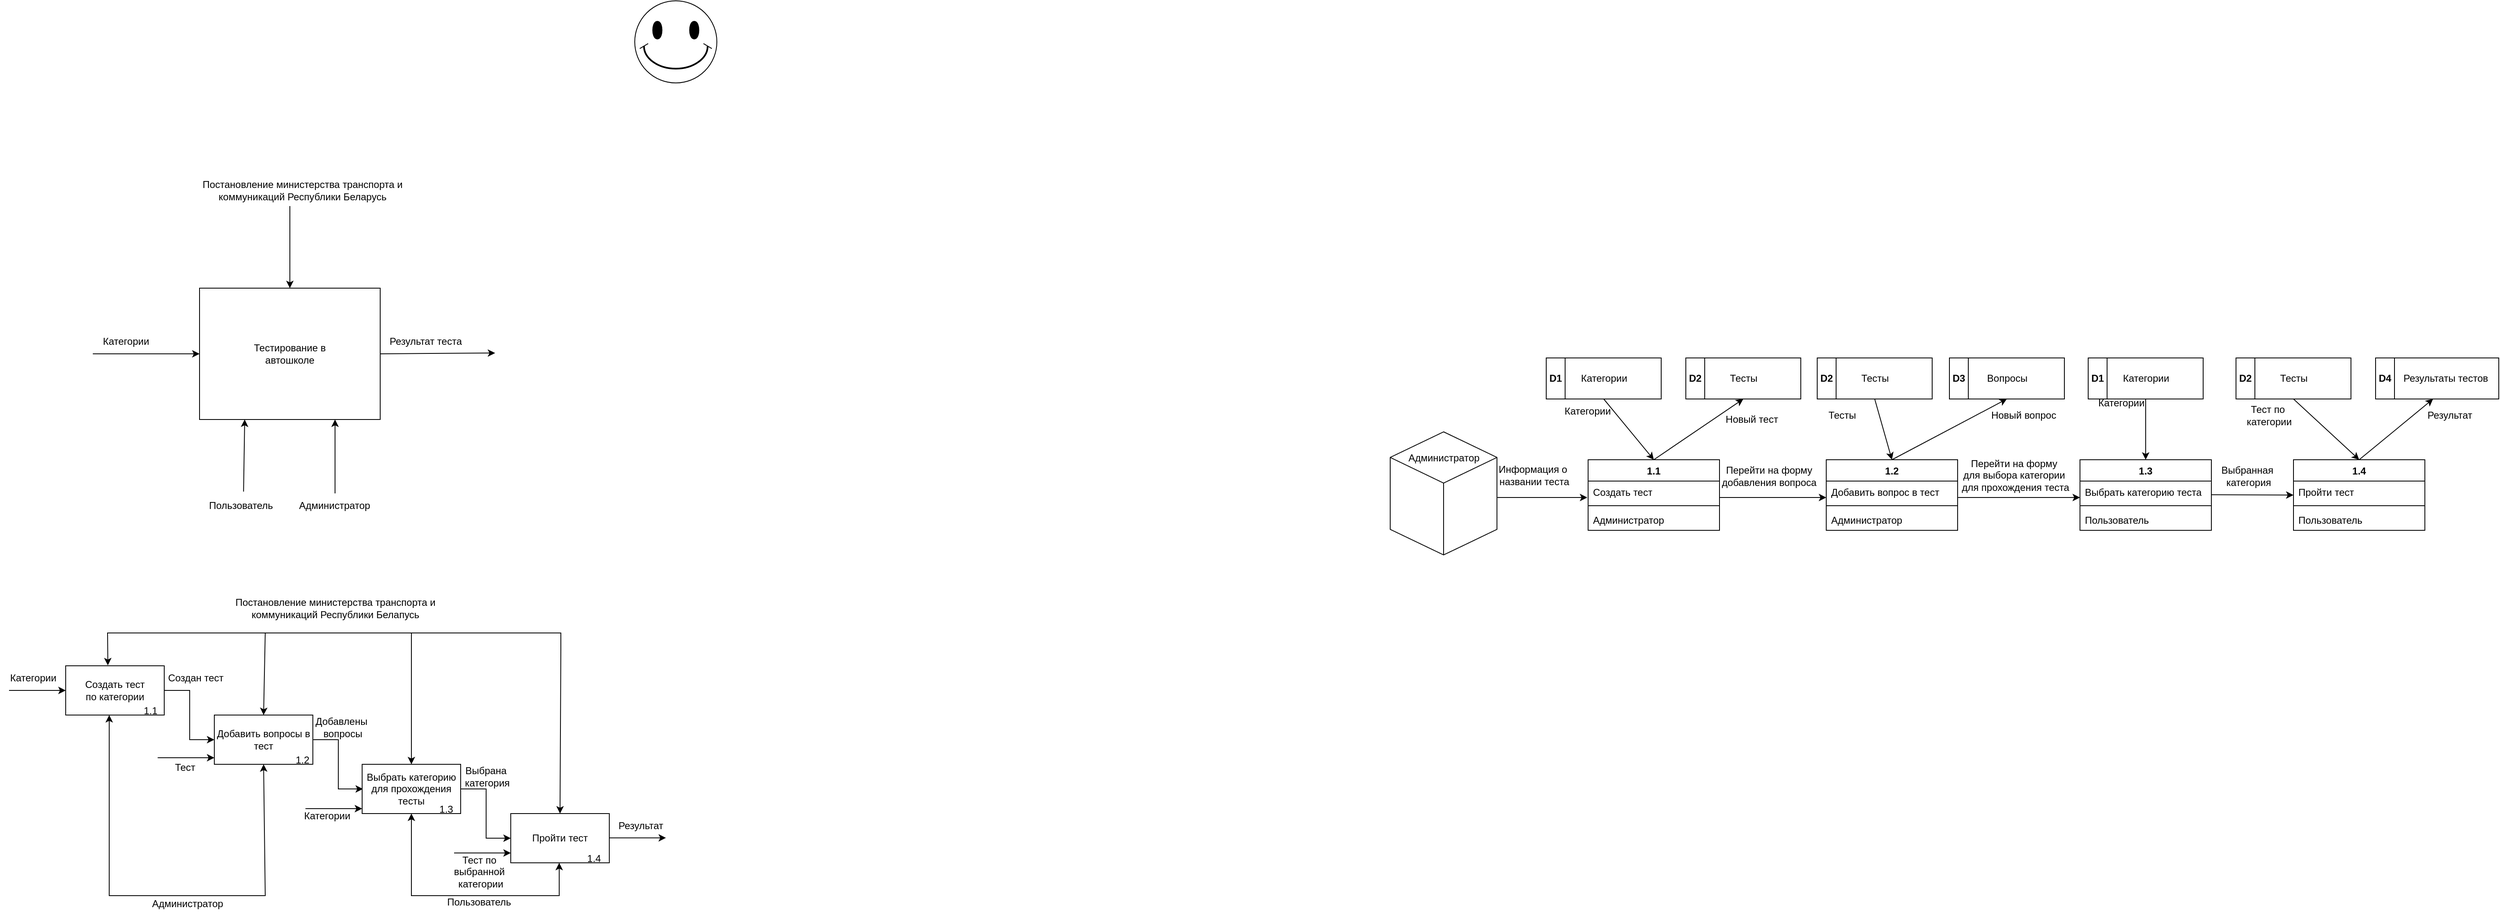 <mxfile version="24.2.5" type="device">
  <diagram name="Страница 1" id="pAQKBAC_LHhq4Mj_fTdl">
    <mxGraphModel dx="1386" dy="793" grid="0" gridSize="10" guides="1" tooltips="1" connect="1" arrows="1" fold="1" page="1" pageScale="1" pageWidth="1654" pageHeight="2336" background="none" math="0" shadow="0">
      <root>
        <mxCell id="0" />
        <mxCell id="1" parent="0" />
        <mxCell id="KasnEP_K7CJWhfXOWEMs-1" value="Тестирование в&lt;br&gt;автошколе" style="rounded=0;whiteSpace=wrap;html=1;" parent="1" vertex="1">
          <mxGeometry x="250" y="380" width="220" height="160" as="geometry" />
        </mxCell>
        <mxCell id="KasnEP_K7CJWhfXOWEMs-2" value="" style="endArrow=classic;html=1;rounded=0;entryX=0;entryY=0.5;entryDx=0;entryDy=0;" parent="1" target="KasnEP_K7CJWhfXOWEMs-1" edge="1">
          <mxGeometry width="50" height="50" relative="1" as="geometry">
            <mxPoint x="120" y="460" as="sourcePoint" />
            <mxPoint x="250" y="460.0" as="targetPoint" />
          </mxGeometry>
        </mxCell>
        <mxCell id="KasnEP_K7CJWhfXOWEMs-3" value="Категории" style="text;html=1;align=center;verticalAlign=middle;resizable=0;points=[];autosize=1;strokeColor=none;fillColor=none;" parent="1" vertex="1">
          <mxGeometry x="120" y="430" width="80" height="30" as="geometry" />
        </mxCell>
        <mxCell id="KasnEP_K7CJWhfXOWEMs-4" value="" style="endArrow=classic;html=1;rounded=0;entryX=0.25;entryY=1;entryDx=0;entryDy=0;exitX=0.536;exitY=-0.073;exitDx=0;exitDy=0;exitPerimeter=0;" parent="1" source="KasnEP_K7CJWhfXOWEMs-5" target="KasnEP_K7CJWhfXOWEMs-1" edge="1">
          <mxGeometry width="50" height="50" relative="1" as="geometry">
            <mxPoint x="300" y="630" as="sourcePoint" />
            <mxPoint x="290" y="550" as="targetPoint" />
          </mxGeometry>
        </mxCell>
        <mxCell id="KasnEP_K7CJWhfXOWEMs-5" value="Пользователь" style="text;html=1;align=center;verticalAlign=middle;resizable=0;points=[];autosize=1;strokeColor=none;fillColor=none;" parent="1" vertex="1">
          <mxGeometry x="250" y="630" width="100" height="30" as="geometry" />
        </mxCell>
        <mxCell id="j-Frhi-E09a5lXZqFMOe-1" value="" style="endArrow=classic;html=1;rounded=0;entryX=0.75;entryY=1;entryDx=0;entryDy=0;" parent="1" target="KasnEP_K7CJWhfXOWEMs-1" edge="1">
          <mxGeometry width="50" height="50" relative="1" as="geometry">
            <mxPoint x="415" y="630" as="sourcePoint" />
            <mxPoint x="400" y="540" as="targetPoint" />
          </mxGeometry>
        </mxCell>
        <mxCell id="j-Frhi-E09a5lXZqFMOe-2" value="Администратор" style="text;html=1;align=center;verticalAlign=middle;resizable=0;points=[];autosize=1;strokeColor=none;fillColor=none;" parent="1" vertex="1">
          <mxGeometry x="359" y="630" width="110" height="30" as="geometry" />
        </mxCell>
        <mxCell id="j-Frhi-E09a5lXZqFMOe-3" value="" style="endArrow=classic;html=1;rounded=0;entryX=0.5;entryY=0;entryDx=0;entryDy=0;" parent="1" target="KasnEP_K7CJWhfXOWEMs-1" edge="1">
          <mxGeometry width="50" height="50" relative="1" as="geometry">
            <mxPoint x="360" y="280" as="sourcePoint" />
            <mxPoint x="351" y="200" as="targetPoint" />
          </mxGeometry>
        </mxCell>
        <mxCell id="j-Frhi-E09a5lXZqFMOe-4" value="Постановление министерства транспорта и&lt;div&gt;коммуникаций Республики Беларусь&lt;/div&gt;" style="text;html=1;align=center;verticalAlign=middle;resizable=0;points=[];autosize=1;strokeColor=none;fillColor=none;" parent="1" vertex="1">
          <mxGeometry x="244" y="240" width="262" height="41" as="geometry" />
        </mxCell>
        <mxCell id="j-Frhi-E09a5lXZqFMOe-5" value="" style="endArrow=classic;html=1;rounded=0;exitX=1;exitY=0.5;exitDx=0;exitDy=0;" parent="1" source="KasnEP_K7CJWhfXOWEMs-1" edge="1">
          <mxGeometry width="50" height="50" relative="1" as="geometry">
            <mxPoint x="480" y="459.17" as="sourcePoint" />
            <mxPoint x="610" y="459" as="targetPoint" />
          </mxGeometry>
        </mxCell>
        <mxCell id="j-Frhi-E09a5lXZqFMOe-6" value="Результат теста" style="text;html=1;align=center;verticalAlign=middle;resizable=0;points=[];autosize=1;strokeColor=none;fillColor=none;" parent="1" vertex="1">
          <mxGeometry x="470" y="430" width="110" height="30" as="geometry" />
        </mxCell>
        <mxCell id="j-Frhi-E09a5lXZqFMOe-9" value="Создать тест&lt;br&gt;по категории" style="whiteSpace=wrap;html=1;" parent="1" vertex="1">
          <mxGeometry x="87" y="840" width="120" height="60" as="geometry" />
        </mxCell>
        <mxCell id="j-Frhi-E09a5lXZqFMOe-10" value="" style="endArrow=classic;html=1;rounded=0;entryX=0;entryY=0.5;entryDx=0;entryDy=0;" parent="1" target="j-Frhi-E09a5lXZqFMOe-9" edge="1">
          <mxGeometry width="50" height="50" relative="1" as="geometry">
            <mxPoint x="18" y="870" as="sourcePoint" />
            <mxPoint x="18" y="860" as="targetPoint" />
          </mxGeometry>
        </mxCell>
        <mxCell id="j-Frhi-E09a5lXZqFMOe-11" value="Категории" style="text;html=1;align=center;verticalAlign=middle;resizable=0;points=[];autosize=1;strokeColor=none;fillColor=none;" parent="1" vertex="1">
          <mxGeometry x="7" y="840" width="80" height="30" as="geometry" />
        </mxCell>
        <mxCell id="j-Frhi-E09a5lXZqFMOe-12" value="" style="endArrow=classic;html=1;rounded=0;exitX=1;exitY=0.5;exitDx=0;exitDy=0;" parent="1" source="j-Frhi-E09a5lXZqFMOe-9" edge="1">
          <mxGeometry width="50" height="50" relative="1" as="geometry">
            <mxPoint x="238" y="870" as="sourcePoint" />
            <mxPoint x="268" y="930" as="targetPoint" />
            <Array as="points">
              <mxPoint x="238" y="870" />
              <mxPoint x="238" y="930" />
            </Array>
          </mxGeometry>
        </mxCell>
        <mxCell id="j-Frhi-E09a5lXZqFMOe-13" value="Добавить вопросы в тест" style="whiteSpace=wrap;html=1;" parent="1" vertex="1">
          <mxGeometry x="268" y="900" width="120" height="60" as="geometry" />
        </mxCell>
        <mxCell id="j-Frhi-E09a5lXZqFMOe-18" value="" style="endArrow=classic;html=1;rounded=0;exitX=1;exitY=0.5;exitDx=0;exitDy=0;" parent="1" edge="1">
          <mxGeometry width="50" height="50" relative="1" as="geometry">
            <mxPoint x="388" y="930" as="sourcePoint" />
            <mxPoint x="449" y="990" as="targetPoint" />
            <Array as="points">
              <mxPoint x="419" y="930" />
              <mxPoint x="419" y="990" />
            </Array>
          </mxGeometry>
        </mxCell>
        <mxCell id="j-Frhi-E09a5lXZqFMOe-19" value="Выбрать категорию&lt;div&gt;для прохождения тесты&lt;/div&gt;" style="whiteSpace=wrap;html=1;" parent="1" vertex="1">
          <mxGeometry x="448" y="960" width="120" height="60" as="geometry" />
        </mxCell>
        <mxCell id="j-Frhi-E09a5lXZqFMOe-20" value="" style="endArrow=classic;html=1;rounded=0;exitX=1;exitY=0.5;exitDx=0;exitDy=0;" parent="1" edge="1">
          <mxGeometry width="50" height="50" relative="1" as="geometry">
            <mxPoint x="568" y="990" as="sourcePoint" />
            <mxPoint x="629" y="1050" as="targetPoint" />
            <Array as="points">
              <mxPoint x="599" y="990" />
              <mxPoint x="599" y="1050" />
            </Array>
          </mxGeometry>
        </mxCell>
        <mxCell id="j-Frhi-E09a5lXZqFMOe-21" value="Пройти тест" style="whiteSpace=wrap;html=1;" parent="1" vertex="1">
          <mxGeometry x="629" y="1020" width="120" height="60" as="geometry" />
        </mxCell>
        <mxCell id="j-Frhi-E09a5lXZqFMOe-22" value="Создан тест" style="text;html=1;align=center;verticalAlign=middle;resizable=0;points=[];autosize=1;strokeColor=none;fillColor=none;" parent="1" vertex="1">
          <mxGeometry x="200" y="840" width="90" height="30" as="geometry" />
        </mxCell>
        <mxCell id="j-Frhi-E09a5lXZqFMOe-23" value="Добавлены&amp;nbsp;&lt;div&gt;вопросы&lt;/div&gt;" style="text;html=1;align=center;verticalAlign=middle;resizable=0;points=[];autosize=1;strokeColor=none;fillColor=none;" parent="1" vertex="1">
          <mxGeometry x="379" y="895" width="90" height="40" as="geometry" />
        </mxCell>
        <mxCell id="j-Frhi-E09a5lXZqFMOe-24" value="Выбрана&amp;nbsp;&lt;div&gt;категория&lt;/div&gt;" style="text;html=1;align=center;verticalAlign=middle;resizable=0;points=[];autosize=1;strokeColor=none;fillColor=none;" parent="1" vertex="1">
          <mxGeometry x="560" y="955" width="80" height="40" as="geometry" />
        </mxCell>
        <mxCell id="j-Frhi-E09a5lXZqFMOe-25" value="" style="endArrow=classic;html=1;rounded=0;entryX=0;entryY=0.5;entryDx=0;entryDy=0;" parent="1" edge="1">
          <mxGeometry width="50" height="50" relative="1" as="geometry">
            <mxPoint x="749" y="1049.58" as="sourcePoint" />
            <mxPoint x="818" y="1049.58" as="targetPoint" />
          </mxGeometry>
        </mxCell>
        <mxCell id="j-Frhi-E09a5lXZqFMOe-26" value="Результат" style="text;html=1;align=center;verticalAlign=middle;resizable=0;points=[];autosize=1;strokeColor=none;fillColor=none;" parent="1" vertex="1">
          <mxGeometry x="747" y="1020" width="80" height="30" as="geometry" />
        </mxCell>
        <mxCell id="j-Frhi-E09a5lXZqFMOe-27" value="" style="endArrow=classic;html=1;rounded=0;entryX=0.75;entryY=1;entryDx=0;entryDy=0;exitX=0.5;exitY=1;exitDx=0;exitDy=0;startArrow=classic;startFill=1;" parent="1" source="j-Frhi-E09a5lXZqFMOe-13" edge="1">
          <mxGeometry width="50" height="50" relative="1" as="geometry">
            <mxPoint x="360" y="1120" as="sourcePoint" />
            <mxPoint x="140" y="900" as="targetPoint" />
            <Array as="points">
              <mxPoint x="330" y="1120" />
              <mxPoint x="140" y="1120" />
            </Array>
          </mxGeometry>
        </mxCell>
        <mxCell id="j-Frhi-E09a5lXZqFMOe-28" value="Администратор" style="text;html=1;align=center;verticalAlign=middle;resizable=0;points=[];autosize=1;strokeColor=none;fillColor=none;" parent="1" vertex="1">
          <mxGeometry x="180" y="1115" width="110" height="30" as="geometry" />
        </mxCell>
        <mxCell id="j-Frhi-E09a5lXZqFMOe-29" value="" style="endArrow=classic;html=1;rounded=0;entryX=0.5;entryY=1;entryDx=0;entryDy=0;exitX=0.5;exitY=1;exitDx=0;exitDy=0;startArrow=classic;startFill=1;" parent="1" target="j-Frhi-E09a5lXZqFMOe-19" edge="1">
          <mxGeometry width="50" height="50" relative="1" as="geometry">
            <mxPoint x="688" y="1080" as="sourcePoint" />
            <mxPoint x="500" y="1020" as="targetPoint" />
            <Array as="points">
              <mxPoint x="688" y="1120" />
              <mxPoint x="590" y="1120" />
              <mxPoint x="508" y="1120" />
            </Array>
          </mxGeometry>
        </mxCell>
        <mxCell id="j-Frhi-E09a5lXZqFMOe-31" value="Пользователь" style="text;html=1;align=center;verticalAlign=middle;resizable=0;points=[];autosize=1;strokeColor=none;fillColor=none;" parent="1" vertex="1">
          <mxGeometry x="540" y="1113" width="100" height="30" as="geometry" />
        </mxCell>
        <mxCell id="j-Frhi-E09a5lXZqFMOe-32" value="" style="endArrow=classic;html=1;rounded=0;entryX=0.428;entryY=-0.009;entryDx=0;entryDy=0;entryPerimeter=0;exitX=0.5;exitY=0;exitDx=0;exitDy=0;startArrow=classic;startFill=1;" parent="1" source="j-Frhi-E09a5lXZqFMOe-21" target="j-Frhi-E09a5lXZqFMOe-9" edge="1">
          <mxGeometry width="50" height="50" relative="1" as="geometry">
            <mxPoint x="700" y="800" as="sourcePoint" />
            <mxPoint x="134" y="820" as="targetPoint" />
            <Array as="points">
              <mxPoint x="690" y="820" />
              <mxPoint x="690" y="800" />
              <mxPoint x="138" y="800" />
            </Array>
          </mxGeometry>
        </mxCell>
        <mxCell id="j-Frhi-E09a5lXZqFMOe-34" value="" style="endArrow=classic;html=1;rounded=0;entryX=0.5;entryY=0;entryDx=0;entryDy=0;" parent="1" target="j-Frhi-E09a5lXZqFMOe-13" edge="1">
          <mxGeometry width="50" height="50" relative="1" as="geometry">
            <mxPoint x="330" y="800" as="sourcePoint" />
            <mxPoint x="410" y="710" as="targetPoint" />
          </mxGeometry>
        </mxCell>
        <mxCell id="j-Frhi-E09a5lXZqFMOe-35" value="" style="endArrow=classic;html=1;rounded=0;entryX=0.5;entryY=0;entryDx=0;entryDy=0;" parent="1" target="j-Frhi-E09a5lXZqFMOe-19" edge="1">
          <mxGeometry width="50" height="50" relative="1" as="geometry">
            <mxPoint x="508" y="800" as="sourcePoint" />
            <mxPoint x="524" y="930" as="targetPoint" />
          </mxGeometry>
        </mxCell>
        <mxCell id="j-Frhi-E09a5lXZqFMOe-36" value="Постановление министерства транспорта и&lt;div&gt;коммуникаций Республики Белапусь&lt;/div&gt;" style="text;html=1;align=center;verticalAlign=middle;resizable=0;points=[];autosize=1;strokeColor=none;fillColor=none;" parent="1" vertex="1">
          <mxGeometry x="280" y="750" width="270" height="40" as="geometry" />
        </mxCell>
        <mxCell id="j-Frhi-E09a5lXZqFMOe-37" value="1.1" style="text;html=1;align=center;verticalAlign=middle;resizable=0;points=[];autosize=1;strokeColor=none;fillColor=none;" parent="1" vertex="1">
          <mxGeometry x="170" y="880" width="40" height="30" as="geometry" />
        </mxCell>
        <mxCell id="j-Frhi-E09a5lXZqFMOe-38" value="1.2" style="text;html=1;align=center;verticalAlign=middle;resizable=0;points=[];autosize=1;strokeColor=none;fillColor=none;" parent="1" vertex="1">
          <mxGeometry x="355" y="940" width="40" height="30" as="geometry" />
        </mxCell>
        <mxCell id="j-Frhi-E09a5lXZqFMOe-39" value="1.3" style="text;html=1;align=center;verticalAlign=middle;resizable=0;points=[];autosize=1;strokeColor=none;fillColor=none;" parent="1" vertex="1">
          <mxGeometry x="530" y="1000" width="40" height="30" as="geometry" />
        </mxCell>
        <mxCell id="j-Frhi-E09a5lXZqFMOe-40" value="1.4" style="text;html=1;align=center;verticalAlign=middle;resizable=0;points=[];autosize=1;strokeColor=none;fillColor=none;" parent="1" vertex="1">
          <mxGeometry x="710" y="1060" width="40" height="30" as="geometry" />
        </mxCell>
        <mxCell id="j-Frhi-E09a5lXZqFMOe-45" value="D1" style="swimlane;whiteSpace=wrap;html=1;direction=north;" parent="1" vertex="1">
          <mxGeometry x="1890" y="465" width="140" height="50" as="geometry">
            <mxRectangle x="970" y="440" width="60" height="30" as="alternateBounds" />
          </mxGeometry>
        </mxCell>
        <mxCell id="j-Frhi-E09a5lXZqFMOe-46" value="Категории" style="text;html=1;align=center;verticalAlign=middle;resizable=0;points=[];autosize=1;strokeColor=none;fillColor=none;" parent="j-Frhi-E09a5lXZqFMOe-45" vertex="1">
          <mxGeometry x="30" y="10" width="80" height="30" as="geometry" />
        </mxCell>
        <mxCell id="j-Frhi-E09a5lXZqFMOe-47" value="Администратор&lt;div&gt;&lt;br&gt;&lt;/div&gt;&lt;div&gt;&lt;br&gt;&lt;/div&gt;&lt;div&gt;&lt;br&gt;&lt;/div&gt;&lt;div&gt;&lt;br&gt;&lt;/div&gt;&lt;div&gt;&lt;br&gt;&lt;/div&gt;&lt;div&gt;&lt;br&gt;&lt;/div&gt;" style="html=1;shape=mxgraph.basic.isocube;isoAngle=15;" parent="1" vertex="1">
          <mxGeometry x="1700" y="555" width="130" height="150" as="geometry" />
        </mxCell>
        <mxCell id="j-Frhi-E09a5lXZqFMOe-49" value="" style="verticalLabelPosition=bottom;verticalAlign=top;html=1;shape=mxgraph.basic.smiley" parent="1" vertex="1">
          <mxGeometry x="780" y="30" width="100" height="100" as="geometry" />
        </mxCell>
        <mxCell id="j-Frhi-E09a5lXZqFMOe-50" value="" style="endArrow=classic;html=1;rounded=0;" parent="1" edge="1">
          <mxGeometry width="50" height="50" relative="1" as="geometry">
            <mxPoint x="1830" y="635" as="sourcePoint" />
            <mxPoint x="1940" y="635" as="targetPoint" />
          </mxGeometry>
        </mxCell>
        <mxCell id="j-Frhi-E09a5lXZqFMOe-51" value="Информация о&amp;nbsp;&lt;div&gt;названии теста&lt;/div&gt;" style="text;html=1;align=center;verticalAlign=middle;resizable=0;points=[];autosize=1;strokeColor=none;fillColor=none;" parent="1" vertex="1">
          <mxGeometry x="1820" y="588" width="110" height="40" as="geometry" />
        </mxCell>
        <mxCell id="j-Frhi-E09a5lXZqFMOe-52" value="1.1" style="swimlane;fontStyle=1;align=center;verticalAlign=top;childLayout=stackLayout;horizontal=1;startSize=26;horizontalStack=0;resizeParent=1;resizeParentMax=0;resizeLast=0;collapsible=1;marginBottom=0;whiteSpace=wrap;html=1;" parent="1" vertex="1">
          <mxGeometry x="1941" y="589" width="160" height="86" as="geometry" />
        </mxCell>
        <mxCell id="j-Frhi-E09a5lXZqFMOe-53" value="Создать тест" style="text;strokeColor=none;fillColor=none;align=left;verticalAlign=top;spacingLeft=4;spacingRight=4;overflow=hidden;rotatable=0;points=[[0,0.5],[1,0.5]];portConstraint=eastwest;whiteSpace=wrap;html=1;" parent="j-Frhi-E09a5lXZqFMOe-52" vertex="1">
          <mxGeometry y="26" width="160" height="26" as="geometry" />
        </mxCell>
        <mxCell id="j-Frhi-E09a5lXZqFMOe-54" value="" style="line;strokeWidth=1;fillColor=none;align=left;verticalAlign=middle;spacingTop=-1;spacingLeft=3;spacingRight=3;rotatable=0;labelPosition=right;points=[];portConstraint=eastwest;strokeColor=inherit;" parent="j-Frhi-E09a5lXZqFMOe-52" vertex="1">
          <mxGeometry y="52" width="160" height="8" as="geometry" />
        </mxCell>
        <mxCell id="j-Frhi-E09a5lXZqFMOe-55" value="Администратор" style="text;strokeColor=none;fillColor=none;align=left;verticalAlign=top;spacingLeft=4;spacingRight=4;overflow=hidden;rotatable=0;points=[[0,0.5],[1,0.5]];portConstraint=eastwest;whiteSpace=wrap;html=1;" parent="j-Frhi-E09a5lXZqFMOe-52" vertex="1">
          <mxGeometry y="60" width="160" height="26" as="geometry" />
        </mxCell>
        <mxCell id="j-Frhi-E09a5lXZqFMOe-57" value="" style="endArrow=classic;html=1;rounded=0;entryX=0.5;entryY=0;entryDx=0;entryDy=0;exitX=0;exitY=0.5;exitDx=0;exitDy=0;" parent="1" source="j-Frhi-E09a5lXZqFMOe-45" target="j-Frhi-E09a5lXZqFMOe-52" edge="1">
          <mxGeometry width="50" height="50" relative="1" as="geometry">
            <mxPoint x="1770" y="455" as="sourcePoint" />
            <mxPoint x="1820" y="405" as="targetPoint" />
          </mxGeometry>
        </mxCell>
        <mxCell id="j-Frhi-E09a5lXZqFMOe-58" value="Категории" style="text;html=1;align=center;verticalAlign=middle;resizable=0;points=[];autosize=1;strokeColor=none;fillColor=none;" parent="1" vertex="1">
          <mxGeometry x="1900" y="515" width="80" height="30" as="geometry" />
        </mxCell>
        <mxCell id="j-Frhi-E09a5lXZqFMOe-59" value="D2" style="swimlane;whiteSpace=wrap;html=1;direction=north;startSize=23;" parent="1" vertex="1">
          <mxGeometry x="2220" y="465" width="140" height="50" as="geometry">
            <mxRectangle x="970" y="440" width="60" height="30" as="alternateBounds" />
          </mxGeometry>
        </mxCell>
        <mxCell id="j-Frhi-E09a5lXZqFMOe-60" value="Тесты" style="text;html=1;align=center;verticalAlign=middle;resizable=0;points=[];autosize=1;strokeColor=none;fillColor=none;" parent="j-Frhi-E09a5lXZqFMOe-59" vertex="1">
          <mxGeometry x="40" y="10" width="60" height="30" as="geometry" />
        </mxCell>
        <mxCell id="j-Frhi-E09a5lXZqFMOe-61" value="" style="endArrow=classic;html=1;rounded=0;entryX=0;entryY=0.769;entryDx=0;entryDy=0;entryPerimeter=0;" parent="1" target="j-Frhi-E09a5lXZqFMOe-64" edge="1">
          <mxGeometry width="50" height="50" relative="1" as="geometry">
            <mxPoint x="2101" y="635" as="sourcePoint" />
            <mxPoint x="2211" y="635" as="targetPoint" />
          </mxGeometry>
        </mxCell>
        <mxCell id="j-Frhi-E09a5lXZqFMOe-62" value="Перейти на форму&lt;br&gt;добавления вопроса" style="text;html=1;align=center;verticalAlign=middle;resizable=0;points=[];autosize=1;strokeColor=none;fillColor=none;" parent="1" vertex="1">
          <mxGeometry x="2091" y="589" width="140" height="40" as="geometry" />
        </mxCell>
        <mxCell id="j-Frhi-E09a5lXZqFMOe-63" value="1.2" style="swimlane;fontStyle=1;align=center;verticalAlign=top;childLayout=stackLayout;horizontal=1;startSize=26;horizontalStack=0;resizeParent=1;resizeParentMax=0;resizeLast=0;collapsible=1;marginBottom=0;whiteSpace=wrap;html=1;" parent="1" vertex="1">
          <mxGeometry x="2231" y="589" width="160" height="86" as="geometry" />
        </mxCell>
        <mxCell id="j-Frhi-E09a5lXZqFMOe-64" value="Добавить вопрос в тест" style="text;strokeColor=none;fillColor=none;align=left;verticalAlign=top;spacingLeft=4;spacingRight=4;overflow=hidden;rotatable=0;points=[[0,0.5],[1,0.5]];portConstraint=eastwest;whiteSpace=wrap;html=1;" parent="j-Frhi-E09a5lXZqFMOe-63" vertex="1">
          <mxGeometry y="26" width="160" height="26" as="geometry" />
        </mxCell>
        <mxCell id="j-Frhi-E09a5lXZqFMOe-65" value="" style="line;strokeWidth=1;fillColor=none;align=left;verticalAlign=middle;spacingTop=-1;spacingLeft=3;spacingRight=3;rotatable=0;labelPosition=right;points=[];portConstraint=eastwest;strokeColor=inherit;" parent="j-Frhi-E09a5lXZqFMOe-63" vertex="1">
          <mxGeometry y="52" width="160" height="8" as="geometry" />
        </mxCell>
        <mxCell id="j-Frhi-E09a5lXZqFMOe-66" value="Администратор" style="text;strokeColor=none;fillColor=none;align=left;verticalAlign=top;spacingLeft=4;spacingRight=4;overflow=hidden;rotatable=0;points=[[0,0.5],[1,0.5]];portConstraint=eastwest;whiteSpace=wrap;html=1;" parent="j-Frhi-E09a5lXZqFMOe-63" vertex="1">
          <mxGeometry y="60" width="160" height="26" as="geometry" />
        </mxCell>
        <mxCell id="j-Frhi-E09a5lXZqFMOe-67" value="" style="endArrow=classic;html=1;rounded=0;entryX=0.5;entryY=0;entryDx=0;entryDy=0;exitX=0;exitY=0.5;exitDx=0;exitDy=0;" parent="1" source="j-Frhi-E09a5lXZqFMOe-59" target="j-Frhi-E09a5lXZqFMOe-63" edge="1">
          <mxGeometry width="50" height="50" relative="1" as="geometry">
            <mxPoint x="2060" y="455" as="sourcePoint" />
            <mxPoint x="2110" y="405" as="targetPoint" />
          </mxGeometry>
        </mxCell>
        <mxCell id="j-Frhi-E09a5lXZqFMOe-68" value="Тесты" style="text;html=1;align=center;verticalAlign=middle;resizable=0;points=[];autosize=1;strokeColor=none;fillColor=none;" parent="1" vertex="1">
          <mxGeometry x="2220" y="520" width="60" height="30" as="geometry" />
        </mxCell>
        <mxCell id="j-Frhi-E09a5lXZqFMOe-73" value="D2" style="swimlane;whiteSpace=wrap;html=1;direction=north;startSize=23;" parent="1" vertex="1">
          <mxGeometry x="2060" y="465" width="140" height="50" as="geometry">
            <mxRectangle x="970" y="440" width="60" height="30" as="alternateBounds" />
          </mxGeometry>
        </mxCell>
        <mxCell id="j-Frhi-E09a5lXZqFMOe-74" value="Тесты" style="text;html=1;align=center;verticalAlign=middle;resizable=0;points=[];autosize=1;strokeColor=none;fillColor=none;" parent="j-Frhi-E09a5lXZqFMOe-73" vertex="1">
          <mxGeometry x="40" y="10" width="60" height="30" as="geometry" />
        </mxCell>
        <mxCell id="j-Frhi-E09a5lXZqFMOe-75" value="" style="endArrow=none;html=1;rounded=0;entryX=0.5;entryY=0;entryDx=0;entryDy=0;exitX=0;exitY=0.5;exitDx=0;exitDy=0;startArrow=classic;startFill=1;endFill=0;" parent="1" source="j-Frhi-E09a5lXZqFMOe-73" target="j-Frhi-E09a5lXZqFMOe-52" edge="1">
          <mxGeometry width="50" height="50" relative="1" as="geometry">
            <mxPoint x="1940" y="445" as="sourcePoint" />
            <mxPoint x="2191" y="579" as="targetPoint" />
          </mxGeometry>
        </mxCell>
        <mxCell id="j-Frhi-E09a5lXZqFMOe-76" value="Новый тест" style="text;html=1;align=center;verticalAlign=middle;resizable=0;points=[];autosize=1;strokeColor=none;fillColor=none;" parent="1" vertex="1">
          <mxGeometry x="2095" y="525" width="90" height="30" as="geometry" />
        </mxCell>
        <mxCell id="j-Frhi-E09a5lXZqFMOe-78" value="" style="endArrow=classic;html=1;rounded=0;" parent="1" edge="1">
          <mxGeometry width="50" height="50" relative="1" as="geometry">
            <mxPoint x="2391" y="635" as="sourcePoint" />
            <mxPoint x="2540" y="635" as="targetPoint" />
          </mxGeometry>
        </mxCell>
        <mxCell id="j-Frhi-E09a5lXZqFMOe-79" value="Перейти на форму&amp;nbsp;&lt;div&gt;для выбора категории&amp;nbsp;&lt;div&gt;для прохождения теста&lt;/div&gt;&lt;/div&gt;" style="text;html=1;align=center;verticalAlign=middle;resizable=0;points=[];autosize=1;strokeColor=none;fillColor=none;" parent="1" vertex="1">
          <mxGeometry x="2386" y="578" width="150" height="60" as="geometry" />
        </mxCell>
        <mxCell id="j-Frhi-E09a5lXZqFMOe-80" value="1.3" style="swimlane;fontStyle=1;align=center;verticalAlign=top;childLayout=stackLayout;horizontal=1;startSize=26;horizontalStack=0;resizeParent=1;resizeParentMax=0;resizeLast=0;collapsible=1;marginBottom=0;whiteSpace=wrap;html=1;" parent="1" vertex="1">
          <mxGeometry x="2540" y="589" width="160" height="86" as="geometry" />
        </mxCell>
        <mxCell id="j-Frhi-E09a5lXZqFMOe-81" value="Выбрать категорию теста" style="text;strokeColor=none;fillColor=none;align=left;verticalAlign=top;spacingLeft=4;spacingRight=4;overflow=hidden;rotatable=0;points=[[0,0.5],[1,0.5]];portConstraint=eastwest;whiteSpace=wrap;html=1;" parent="j-Frhi-E09a5lXZqFMOe-80" vertex="1">
          <mxGeometry y="26" width="160" height="26" as="geometry" />
        </mxCell>
        <mxCell id="j-Frhi-E09a5lXZqFMOe-82" value="" style="line;strokeWidth=1;fillColor=none;align=left;verticalAlign=middle;spacingTop=-1;spacingLeft=3;spacingRight=3;rotatable=0;labelPosition=right;points=[];portConstraint=eastwest;strokeColor=inherit;" parent="j-Frhi-E09a5lXZqFMOe-80" vertex="1">
          <mxGeometry y="52" width="160" height="8" as="geometry" />
        </mxCell>
        <mxCell id="j-Frhi-E09a5lXZqFMOe-83" value="Пользователь" style="text;strokeColor=none;fillColor=none;align=left;verticalAlign=top;spacingLeft=4;spacingRight=4;overflow=hidden;rotatable=0;points=[[0,0.5],[1,0.5]];portConstraint=eastwest;whiteSpace=wrap;html=1;" parent="j-Frhi-E09a5lXZqFMOe-80" vertex="1">
          <mxGeometry y="60" width="160" height="26" as="geometry" />
        </mxCell>
        <mxCell id="j-Frhi-E09a5lXZqFMOe-84" value="D1" style="swimlane;whiteSpace=wrap;html=1;direction=north;" parent="1" vertex="1">
          <mxGeometry x="2550" y="465" width="140" height="50" as="geometry">
            <mxRectangle x="970" y="440" width="60" height="30" as="alternateBounds" />
          </mxGeometry>
        </mxCell>
        <mxCell id="j-Frhi-E09a5lXZqFMOe-85" value="Категории" style="text;html=1;align=center;verticalAlign=middle;resizable=0;points=[];autosize=1;strokeColor=none;fillColor=none;" parent="j-Frhi-E09a5lXZqFMOe-84" vertex="1">
          <mxGeometry x="30" y="10" width="80" height="30" as="geometry" />
        </mxCell>
        <mxCell id="j-Frhi-E09a5lXZqFMOe-86" value="Категории" style="text;html=1;align=center;verticalAlign=middle;resizable=0;points=[];autosize=1;strokeColor=none;fillColor=none;" parent="1" vertex="1">
          <mxGeometry x="2550" y="505" width="80" height="30" as="geometry" />
        </mxCell>
        <mxCell id="j-Frhi-E09a5lXZqFMOe-87" value="" style="endArrow=classic;html=1;rounded=0;entryX=0.5;entryY=0;entryDx=0;entryDy=0;exitX=0;exitY=0.5;exitDx=0;exitDy=0;" parent="1" source="j-Frhi-E09a5lXZqFMOe-84" target="j-Frhi-E09a5lXZqFMOe-80" edge="1">
          <mxGeometry width="50" height="50" relative="1" as="geometry">
            <mxPoint x="2630" y="515" as="sourcePoint" />
            <mxPoint x="2471" y="789" as="targetPoint" />
          </mxGeometry>
        </mxCell>
        <mxCell id="j-Frhi-E09a5lXZqFMOe-108" value="" style="endArrow=classic;html=1;rounded=0;" parent="1" edge="1">
          <mxGeometry width="50" height="50" relative="1" as="geometry">
            <mxPoint x="2700" y="631.58" as="sourcePoint" />
            <mxPoint x="2800" y="632" as="targetPoint" />
          </mxGeometry>
        </mxCell>
        <mxCell id="j-Frhi-E09a5lXZqFMOe-109" value="Выбранная&amp;nbsp;&lt;div&gt;категория&lt;/div&gt;" style="text;html=1;align=center;verticalAlign=middle;resizable=0;points=[];autosize=1;strokeColor=none;fillColor=none;" parent="1" vertex="1">
          <mxGeometry x="2700" y="589" width="90" height="40" as="geometry" />
        </mxCell>
        <mxCell id="j-Frhi-E09a5lXZqFMOe-110" value="1.4" style="swimlane;fontStyle=1;align=center;verticalAlign=top;childLayout=stackLayout;horizontal=1;startSize=26;horizontalStack=0;resizeParent=1;resizeParentMax=0;resizeLast=0;collapsible=1;marginBottom=0;whiteSpace=wrap;html=1;" parent="1" vertex="1">
          <mxGeometry x="2800" y="589" width="160" height="86" as="geometry" />
        </mxCell>
        <mxCell id="j-Frhi-E09a5lXZqFMOe-111" value="Пройти тест" style="text;strokeColor=none;fillColor=none;align=left;verticalAlign=top;spacingLeft=4;spacingRight=4;overflow=hidden;rotatable=0;points=[[0,0.5],[1,0.5]];portConstraint=eastwest;whiteSpace=wrap;html=1;" parent="j-Frhi-E09a5lXZqFMOe-110" vertex="1">
          <mxGeometry y="26" width="160" height="26" as="geometry" />
        </mxCell>
        <mxCell id="j-Frhi-E09a5lXZqFMOe-112" value="" style="line;strokeWidth=1;fillColor=none;align=left;verticalAlign=middle;spacingTop=-1;spacingLeft=3;spacingRight=3;rotatable=0;labelPosition=right;points=[];portConstraint=eastwest;strokeColor=inherit;" parent="j-Frhi-E09a5lXZqFMOe-110" vertex="1">
          <mxGeometry y="52" width="160" height="8" as="geometry" />
        </mxCell>
        <mxCell id="j-Frhi-E09a5lXZqFMOe-113" value="Пользователь" style="text;strokeColor=none;fillColor=none;align=left;verticalAlign=top;spacingLeft=4;spacingRight=4;overflow=hidden;rotatable=0;points=[[0,0.5],[1,0.5]];portConstraint=eastwest;whiteSpace=wrap;html=1;" parent="j-Frhi-E09a5lXZqFMOe-110" vertex="1">
          <mxGeometry y="60" width="160" height="26" as="geometry" />
        </mxCell>
        <mxCell id="j-Frhi-E09a5lXZqFMOe-114" value="D2" style="swimlane;whiteSpace=wrap;html=1;direction=north;" parent="1" vertex="1">
          <mxGeometry x="2730" y="465" width="140" height="50" as="geometry">
            <mxRectangle x="970" y="440" width="60" height="30" as="alternateBounds" />
          </mxGeometry>
        </mxCell>
        <mxCell id="j-Frhi-E09a5lXZqFMOe-115" value="Тесты" style="text;html=1;align=center;verticalAlign=middle;resizable=0;points=[];autosize=1;strokeColor=none;fillColor=none;" parent="j-Frhi-E09a5lXZqFMOe-114" vertex="1">
          <mxGeometry x="40" y="10" width="60" height="30" as="geometry" />
        </mxCell>
        <mxCell id="j-Frhi-E09a5lXZqFMOe-116" value="Тест по&amp;nbsp;&lt;div&gt;категории&lt;/div&gt;" style="text;html=1;align=center;verticalAlign=middle;resizable=0;points=[];autosize=1;strokeColor=none;fillColor=none;" parent="1" vertex="1">
          <mxGeometry x="2730" y="515" width="80" height="40" as="geometry" />
        </mxCell>
        <mxCell id="j-Frhi-E09a5lXZqFMOe-117" value="" style="endArrow=classic;html=1;rounded=0;entryX=0.5;entryY=0;entryDx=0;entryDy=0;exitX=0;exitY=0.5;exitDx=0;exitDy=0;" parent="1" source="j-Frhi-E09a5lXZqFMOe-114" target="j-Frhi-E09a5lXZqFMOe-110" edge="1">
          <mxGeometry width="50" height="50" relative="1" as="geometry">
            <mxPoint x="2890" y="515" as="sourcePoint" />
            <mxPoint x="2731" y="789" as="targetPoint" />
          </mxGeometry>
        </mxCell>
        <mxCell id="j-Frhi-E09a5lXZqFMOe-118" value="" style="endArrow=classic;html=1;rounded=0;exitX=0.5;exitY=0;exitDx=0;exitDy=0;" parent="1" source="j-Frhi-E09a5lXZqFMOe-110" edge="1">
          <mxGeometry width="50" height="50" relative="1" as="geometry">
            <mxPoint x="2890" y="529.41" as="sourcePoint" />
            <mxPoint x="2970" y="515" as="targetPoint" />
          </mxGeometry>
        </mxCell>
        <mxCell id="j-Frhi-E09a5lXZqFMOe-120" value="D4" style="swimlane;whiteSpace=wrap;html=1;direction=north;startSize=23;" parent="1" vertex="1">
          <mxGeometry x="2900" y="465" width="150" height="50" as="geometry">
            <mxRectangle x="970" y="440" width="60" height="30" as="alternateBounds" />
          </mxGeometry>
        </mxCell>
        <mxCell id="j-Frhi-E09a5lXZqFMOe-121" value="Результаты тестов" style="text;html=1;align=center;verticalAlign=middle;resizable=0;points=[];autosize=1;strokeColor=none;fillColor=none;" parent="j-Frhi-E09a5lXZqFMOe-120" vertex="1">
          <mxGeometry x="20" y="10" width="130" height="30" as="geometry" />
        </mxCell>
        <mxCell id="j-Frhi-E09a5lXZqFMOe-122" value="Результат" style="text;html=1;align=center;verticalAlign=middle;resizable=0;points=[];autosize=1;strokeColor=none;fillColor=none;" parent="1" vertex="1">
          <mxGeometry x="2950" y="520" width="80" height="30" as="geometry" />
        </mxCell>
        <mxCell id="j-Frhi-E09a5lXZqFMOe-123" value="D3" style="swimlane;whiteSpace=wrap;html=1;direction=north;startSize=23;" parent="1" vertex="1">
          <mxGeometry x="2381" y="465" width="140" height="50" as="geometry">
            <mxRectangle x="970" y="440" width="60" height="30" as="alternateBounds" />
          </mxGeometry>
        </mxCell>
        <mxCell id="j-Frhi-E09a5lXZqFMOe-124" value="Вопросы" style="text;html=1;align=center;verticalAlign=middle;resizable=0;points=[];autosize=1;strokeColor=none;fillColor=none;" parent="j-Frhi-E09a5lXZqFMOe-123" vertex="1">
          <mxGeometry x="35" y="10" width="70" height="30" as="geometry" />
        </mxCell>
        <mxCell id="j-Frhi-E09a5lXZqFMOe-125" value="Новый вопрос" style="text;html=1;align=center;verticalAlign=middle;resizable=0;points=[];autosize=1;strokeColor=none;fillColor=none;" parent="1" vertex="1">
          <mxGeometry x="2421" y="520" width="100" height="30" as="geometry" />
        </mxCell>
        <mxCell id="j-Frhi-E09a5lXZqFMOe-126" value="" style="endArrow=classic;html=1;rounded=0;entryX=0;entryY=0.5;entryDx=0;entryDy=0;exitX=0.5;exitY=0;exitDx=0;exitDy=0;" parent="1" source="j-Frhi-E09a5lXZqFMOe-63" target="j-Frhi-E09a5lXZqFMOe-123" edge="1">
          <mxGeometry width="50" height="50" relative="1" as="geometry">
            <mxPoint x="2231" y="755" as="sourcePoint" />
            <mxPoint x="2252" y="829" as="targetPoint" />
          </mxGeometry>
        </mxCell>
        <mxCell id="8Ivu_JrJjytLl5I2viyp-1" value="" style="endArrow=classic;html=1;rounded=0;entryX=0;entryY=0.5;entryDx=0;entryDy=0;" edge="1" parent="1">
          <mxGeometry width="50" height="50" relative="1" as="geometry">
            <mxPoint x="379" y="1014" as="sourcePoint" />
            <mxPoint x="448" y="1014" as="targetPoint" />
          </mxGeometry>
        </mxCell>
        <mxCell id="8Ivu_JrJjytLl5I2viyp-2" value="Категории" style="text;html=1;align=center;verticalAlign=middle;resizable=0;points=[];autosize=1;strokeColor=none;fillColor=none;" vertex="1" parent="1">
          <mxGeometry x="365" y="1008" width="80" height="30" as="geometry" />
        </mxCell>
        <mxCell id="8Ivu_JrJjytLl5I2viyp-3" value="" style="endArrow=classic;html=1;rounded=0;entryX=0;entryY=0.5;entryDx=0;entryDy=0;" edge="1" parent="1">
          <mxGeometry width="50" height="50" relative="1" as="geometry">
            <mxPoint x="560" y="1068" as="sourcePoint" />
            <mxPoint x="629" y="1068" as="targetPoint" />
          </mxGeometry>
        </mxCell>
        <mxCell id="8Ivu_JrJjytLl5I2viyp-4" value="Тест по&amp;nbsp;&lt;div&gt;выбранной&amp;nbsp;&lt;/div&gt;&lt;div&gt;&lt;span style=&quot;background-color: initial;&quot;&gt;категории&lt;/span&gt;&lt;/div&gt;" style="text;html=1;align=center;verticalAlign=middle;resizable=0;points=[];autosize=1;strokeColor=none;fillColor=none;" vertex="1" parent="1">
          <mxGeometry x="550" y="1063" width="83" height="55" as="geometry" />
        </mxCell>
        <mxCell id="8Ivu_JrJjytLl5I2viyp-7" value="" style="endArrow=classic;html=1;rounded=0;entryX=0;entryY=0.5;entryDx=0;entryDy=0;" edge="1" parent="1">
          <mxGeometry width="50" height="50" relative="1" as="geometry">
            <mxPoint x="199" y="952" as="sourcePoint" />
            <mxPoint x="268" y="952" as="targetPoint" />
          </mxGeometry>
        </mxCell>
        <mxCell id="8Ivu_JrJjytLl5I2viyp-8" value="Тест" style="text;html=1;align=center;verticalAlign=middle;resizable=0;points=[];autosize=1;strokeColor=none;fillColor=none;" vertex="1" parent="1">
          <mxGeometry x="210" y="951" width="43" height="26" as="geometry" />
        </mxCell>
      </root>
    </mxGraphModel>
  </diagram>
</mxfile>
